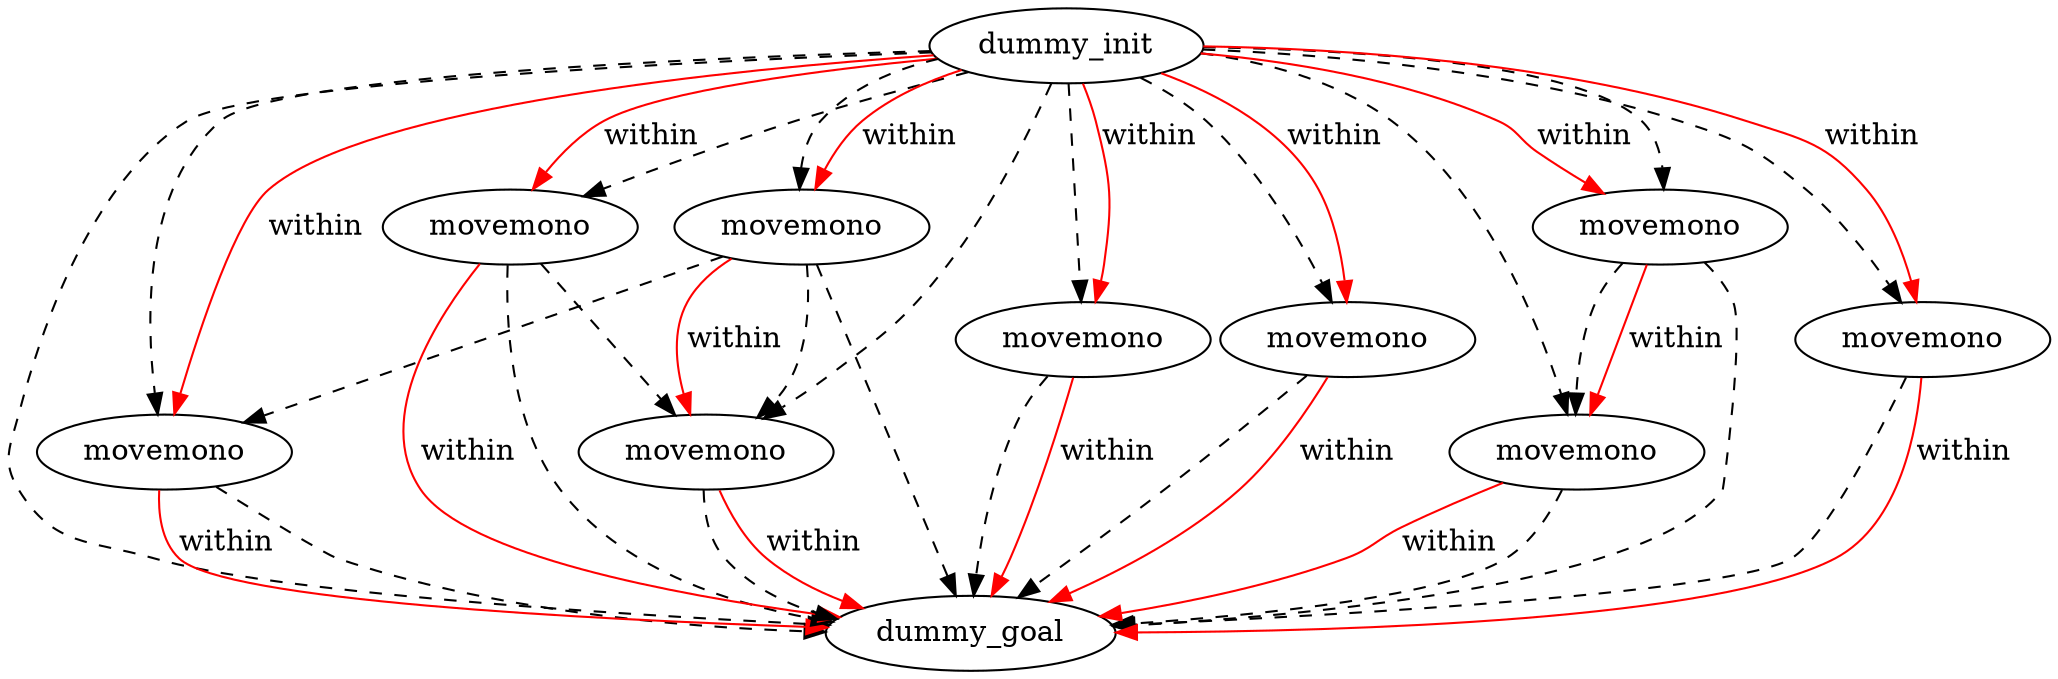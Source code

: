 digraph {
	"bbc3b3e1-514c-a92c-0c59-50bec24f14d2" [label=dummy_init]
	"8386ef49-86a6-c115-4568-ab65ff263c84" [label=dummy_goal]
	"078c4a96-1a1a-9cf2-b35f-5f46082526a1" [label=movemono]
	"921d8e56-4077-c044-0944-f2a74c9d56bd" [label=movemono]
	"f4ffa528-fa18-23b6-792d-5e37e268031e" [label=movemono]
	"5e998e52-92a0-9cdd-fd01-cd8d479b92dc" [label=movemono]
	"450295df-83b7-9267-b0eb-31b78a2495de" [label=movemono]
	"348a3a8d-7098-54c0-da61-f4973f9d8139" [label=movemono]
	"27163af4-a61b-2573-1540-672f609fa1e1" [label=movemono]
	"8db706da-8eac-de07-bf9c-e4ad6461e232" [label=movemono]
	"53986250-22c0-7eb7-41dd-4c1cd66b2572" [label=movemono]
	"bbc3b3e1-514c-a92c-0c59-50bec24f14d2" -> "8386ef49-86a6-c115-4568-ab65ff263c84" [color=black style=dashed]
	"5e998e52-92a0-9cdd-fd01-cd8d479b92dc" -> "8386ef49-86a6-c115-4568-ab65ff263c84" [color=black style=dashed]
	"bbc3b3e1-514c-a92c-0c59-50bec24f14d2" -> "348a3a8d-7098-54c0-da61-f4973f9d8139" [color=black style=dashed]
	"921d8e56-4077-c044-0944-f2a74c9d56bd" -> "450295df-83b7-9267-b0eb-31b78a2495de" [color=black style=dashed]
	"bbc3b3e1-514c-a92c-0c59-50bec24f14d2" -> "53986250-22c0-7eb7-41dd-4c1cd66b2572" [color=black style=dashed]
	"8db706da-8eac-de07-bf9c-e4ad6461e232" -> "27163af4-a61b-2573-1540-672f609fa1e1" [color=black style=dashed]
	"53986250-22c0-7eb7-41dd-4c1cd66b2572" -> "8386ef49-86a6-c115-4568-ab65ff263c84" [color=black style=dashed]
	"bbc3b3e1-514c-a92c-0c59-50bec24f14d2" -> "5e998e52-92a0-9cdd-fd01-cd8d479b92dc" [color=black style=dashed]
	"348a3a8d-7098-54c0-da61-f4973f9d8139" -> "8386ef49-86a6-c115-4568-ab65ff263c84" [color=black style=dashed]
	"078c4a96-1a1a-9cf2-b35f-5f46082526a1" -> "8386ef49-86a6-c115-4568-ab65ff263c84" [color=black style=dashed]
	"348a3a8d-7098-54c0-da61-f4973f9d8139" -> "078c4a96-1a1a-9cf2-b35f-5f46082526a1" [color=black style=dashed]
	"bbc3b3e1-514c-a92c-0c59-50bec24f14d2" -> "8db706da-8eac-de07-bf9c-e4ad6461e232" [color=black style=dashed]
	"bbc3b3e1-514c-a92c-0c59-50bec24f14d2" -> "f4ffa528-fa18-23b6-792d-5e37e268031e" [color=black style=dashed]
	"bbc3b3e1-514c-a92c-0c59-50bec24f14d2" -> "27163af4-a61b-2573-1540-672f609fa1e1" [color=black style=dashed]
	"450295df-83b7-9267-b0eb-31b78a2495de" -> "8386ef49-86a6-c115-4568-ab65ff263c84" [color=black style=dashed]
	"bbc3b3e1-514c-a92c-0c59-50bec24f14d2" -> "921d8e56-4077-c044-0944-f2a74c9d56bd" [color=black style=dashed]
	"348a3a8d-7098-54c0-da61-f4973f9d8139" -> "450295df-83b7-9267-b0eb-31b78a2495de" [color=black style=dashed]
	"8db706da-8eac-de07-bf9c-e4ad6461e232" -> "8386ef49-86a6-c115-4568-ab65ff263c84" [color=black style=dashed]
	"bbc3b3e1-514c-a92c-0c59-50bec24f14d2" -> "078c4a96-1a1a-9cf2-b35f-5f46082526a1" [color=black style=dashed]
	"921d8e56-4077-c044-0944-f2a74c9d56bd" -> "8386ef49-86a6-c115-4568-ab65ff263c84" [color=black style=dashed]
	"27163af4-a61b-2573-1540-672f609fa1e1" -> "8386ef49-86a6-c115-4568-ab65ff263c84" [color=black style=dashed]
	"bbc3b3e1-514c-a92c-0c59-50bec24f14d2" -> "450295df-83b7-9267-b0eb-31b78a2495de" [color=black style=dashed]
	"f4ffa528-fa18-23b6-792d-5e37e268031e" -> "8386ef49-86a6-c115-4568-ab65ff263c84" [color=black style=dashed]
	"53986250-22c0-7eb7-41dd-4c1cd66b2572" -> "8386ef49-86a6-c115-4568-ab65ff263c84" [label=within color=red]
	"8db706da-8eac-de07-bf9c-e4ad6461e232" -> "27163af4-a61b-2573-1540-672f609fa1e1" [label=within color=red]
	"bbc3b3e1-514c-a92c-0c59-50bec24f14d2" -> "5e998e52-92a0-9cdd-fd01-cd8d479b92dc" [label=within color=red]
	"bbc3b3e1-514c-a92c-0c59-50bec24f14d2" -> "348a3a8d-7098-54c0-da61-f4973f9d8139" [label=within color=red]
	"450295df-83b7-9267-b0eb-31b78a2495de" -> "8386ef49-86a6-c115-4568-ab65ff263c84" [label=within color=red]
	"bbc3b3e1-514c-a92c-0c59-50bec24f14d2" -> "f4ffa528-fa18-23b6-792d-5e37e268031e" [label=within color=red]
	"078c4a96-1a1a-9cf2-b35f-5f46082526a1" -> "8386ef49-86a6-c115-4568-ab65ff263c84" [label=within color=red]
	"bbc3b3e1-514c-a92c-0c59-50bec24f14d2" -> "921d8e56-4077-c044-0944-f2a74c9d56bd" [label=within color=red]
	"bbc3b3e1-514c-a92c-0c59-50bec24f14d2" -> "8db706da-8eac-de07-bf9c-e4ad6461e232" [label=within color=red]
	"bbc3b3e1-514c-a92c-0c59-50bec24f14d2" -> "53986250-22c0-7eb7-41dd-4c1cd66b2572" [label=within color=red]
	"bbc3b3e1-514c-a92c-0c59-50bec24f14d2" -> "078c4a96-1a1a-9cf2-b35f-5f46082526a1" [label=within color=red]
	"27163af4-a61b-2573-1540-672f609fa1e1" -> "8386ef49-86a6-c115-4568-ab65ff263c84" [label=within color=red]
	"348a3a8d-7098-54c0-da61-f4973f9d8139" -> "450295df-83b7-9267-b0eb-31b78a2495de" [label=within color=red]
	"f4ffa528-fa18-23b6-792d-5e37e268031e" -> "8386ef49-86a6-c115-4568-ab65ff263c84" [label=within color=red]
	"921d8e56-4077-c044-0944-f2a74c9d56bd" -> "8386ef49-86a6-c115-4568-ab65ff263c84" [label=within color=red]
	"5e998e52-92a0-9cdd-fd01-cd8d479b92dc" -> "8386ef49-86a6-c115-4568-ab65ff263c84" [label=within color=red]
}
